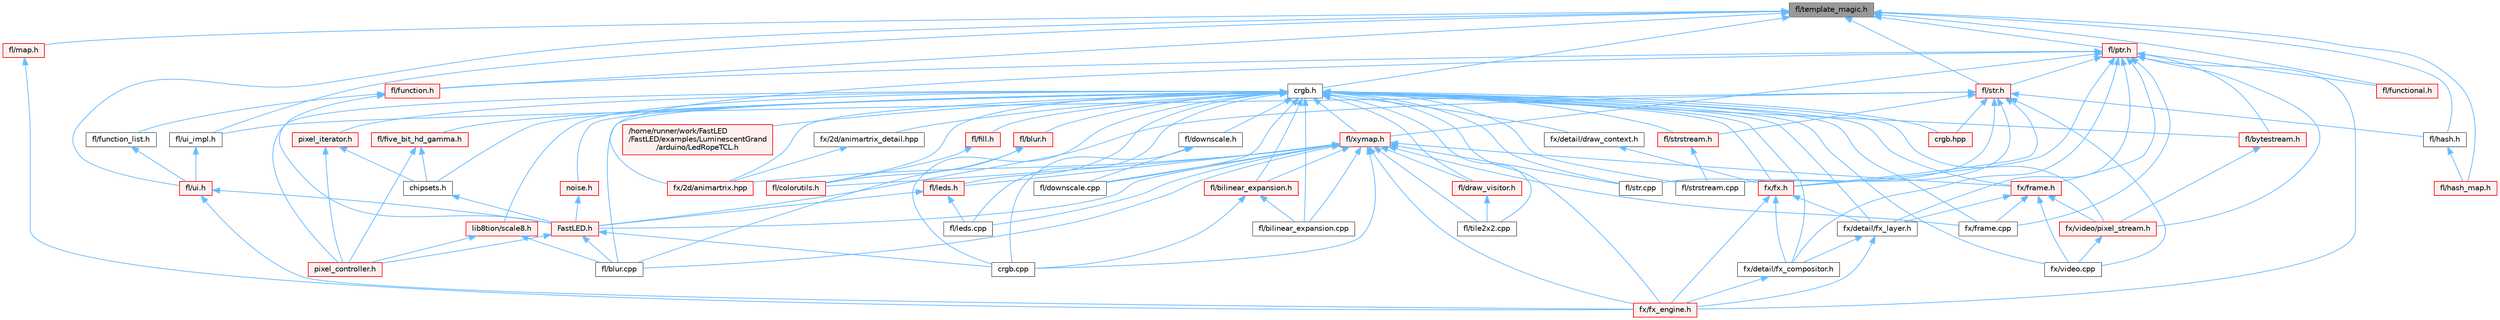 digraph "fl/template_magic.h"
{
 // INTERACTIVE_SVG=YES
 // LATEX_PDF_SIZE
  bgcolor="transparent";
  edge [fontname=Helvetica,fontsize=10,labelfontname=Helvetica,labelfontsize=10];
  node [fontname=Helvetica,fontsize=10,shape=box,height=0.2,width=0.4];
  Node1 [id="Node000001",label="fl/template_magic.h",height=0.2,width=0.4,color="gray40", fillcolor="grey60", style="filled", fontcolor="black",tooltip=" "];
  Node1 -> Node2 [id="edge1_Node000001_Node000002",dir="back",color="steelblue1",style="solid",tooltip=" "];
  Node2 [id="Node000002",label="crgb.h",height=0.2,width=0.4,color="grey40", fillcolor="white", style="filled",URL="$db/dd1/crgb_8h.html",tooltip="Defines the red, green, and blue (RGB) pixel struct."];
  Node2 -> Node3 [id="edge2_Node000002_Node000003",dir="back",color="steelblue1",style="solid",tooltip=" "];
  Node3 [id="Node000003",label="/home/runner/work/FastLED\l/FastLED/examples/LuminescentGrand\l/arduino/LedRopeTCL.h",height=0.2,width=0.4,color="red", fillcolor="#FFF0F0", style="filled",URL="$d9/d7e/_led_rope_t_c_l_8h.html",tooltip=" "];
  Node2 -> Node5 [id="edge3_Node000002_Node000005",dir="back",color="steelblue1",style="solid",tooltip=" "];
  Node5 [id="Node000005",label="chipsets.h",height=0.2,width=0.4,color="grey40", fillcolor="white", style="filled",URL="$db/d66/chipsets_8h.html",tooltip="Contains the bulk of the definitions for the various LED chipsets supported."];
  Node5 -> Node6 [id="edge4_Node000005_Node000006",dir="back",color="steelblue1",style="solid",tooltip=" "];
  Node6 [id="Node000006",label="FastLED.h",height=0.2,width=0.4,color="red", fillcolor="#FFF0F0", style="filled",URL="$db/d97/_fast_l_e_d_8h.html",tooltip="central include file for FastLED, defines the CFastLED class/object"];
  Node6 -> Node82 [id="edge5_Node000006_Node000082",dir="back",color="steelblue1",style="solid",tooltip=" "];
  Node82 [id="Node000082",label="crgb.cpp",height=0.2,width=0.4,color="grey40", fillcolor="white", style="filled",URL="$d0/de3/crgb_8cpp.html",tooltip="Utility functions for the red, green, and blue (RGB) pixel struct."];
  Node6 -> Node91 [id="edge6_Node000006_Node000091",dir="back",color="steelblue1",style="solid",tooltip=" "];
  Node91 [id="Node000091",label="fl/blur.cpp",height=0.2,width=0.4,color="grey40", fillcolor="white", style="filled",URL="$de/dc8/blur_8cpp.html",tooltip=" "];
  Node6 -> Node117 [id="edge7_Node000006_Node000117",dir="back",color="steelblue1",style="solid",tooltip=" "];
  Node117 [id="Node000117",label="pixel_controller.h",height=0.2,width=0.4,color="red", fillcolor="#FFF0F0", style="filled",URL="$d5/d4d/pixel__controller_8h.html",tooltip="Low level pixel data writing class."];
  Node2 -> Node82 [id="edge8_Node000002_Node000082",dir="back",color="steelblue1",style="solid",tooltip=" "];
  Node2 -> Node112 [id="edge9_Node000002_Node000112",dir="back",color="steelblue1",style="solid",tooltip=" "];
  Node112 [id="Node000112",label="crgb.hpp",height=0.2,width=0.4,color="red", fillcolor="#FFF0F0", style="filled",URL="$d0/d4b/crgb_8hpp.html",tooltip="Defines utility functions for the red, green, and blue (RGB) pixel struct."];
  Node2 -> Node127 [id="edge10_Node000002_Node000127",dir="back",color="steelblue1",style="solid",tooltip=" "];
  Node127 [id="Node000127",label="fl/bilinear_expansion.cpp",height=0.2,width=0.4,color="grey40", fillcolor="white", style="filled",URL="$de/d80/bilinear__expansion_8cpp.html",tooltip="Demonstrates how to mix noise generation with color palettes on a 2D LED matrix."];
  Node2 -> Node128 [id="edge11_Node000002_Node000128",dir="back",color="steelblue1",style="solid",tooltip=" "];
  Node128 [id="Node000128",label="fl/bilinear_expansion.h",height=0.2,width=0.4,color="red", fillcolor="#FFF0F0", style="filled",URL="$da/d34/bilinear__expansion_8h.html",tooltip="Demonstrates how to mix noise generation with color palettes on a 2D LED matrix."];
  Node128 -> Node82 [id="edge12_Node000128_Node000082",dir="back",color="steelblue1",style="solid",tooltip=" "];
  Node128 -> Node127 [id="edge13_Node000128_Node000127",dir="back",color="steelblue1",style="solid",tooltip=" "];
  Node2 -> Node91 [id="edge14_Node000002_Node000091",dir="back",color="steelblue1",style="solid",tooltip=" "];
  Node2 -> Node130 [id="edge15_Node000002_Node000130",dir="back",color="steelblue1",style="solid",tooltip=" "];
  Node130 [id="Node000130",label="fl/blur.h",height=0.2,width=0.4,color="red", fillcolor="#FFF0F0", style="filled",URL="$d4/df5/blur_8h.html",tooltip=" "];
  Node130 -> Node91 [id="edge16_Node000130_Node000091",dir="back",color="steelblue1",style="solid",tooltip=" "];
  Node130 -> Node131 [id="edge17_Node000130_Node000131",dir="back",color="steelblue1",style="solid",tooltip=" "];
  Node131 [id="Node000131",label="fl/colorutils.h",height=0.2,width=0.4,color="red", fillcolor="#FFF0F0", style="filled",URL="$d7/df9/fl_2colorutils_8h.html",tooltip="Utility functions for color fill, palettes, blending, and more."];
  Node2 -> Node140 [id="edge18_Node000002_Node000140",dir="back",color="steelblue1",style="solid",tooltip=" "];
  Node140 [id="Node000140",label="fl/bytestream.h",height=0.2,width=0.4,color="red", fillcolor="#FFF0F0", style="filled",URL="$dd/d2b/bytestream_8h.html",tooltip=" "];
  Node140 -> Node144 [id="edge19_Node000140_Node000144",dir="back",color="steelblue1",style="solid",tooltip=" "];
  Node144 [id="Node000144",label="fx/video/pixel_stream.h",height=0.2,width=0.4,color="red", fillcolor="#FFF0F0", style="filled",URL="$d3/dfa/pixel__stream_8h.html",tooltip=" "];
  Node144 -> Node143 [id="edge20_Node000144_Node000143",dir="back",color="steelblue1",style="solid",tooltip=" "];
  Node143 [id="Node000143",label="fx/video.cpp",height=0.2,width=0.4,color="grey40", fillcolor="white", style="filled",URL="$d0/d05/video_8cpp.html",tooltip=" "];
  Node2 -> Node131 [id="edge21_Node000002_Node000131",dir="back",color="steelblue1",style="solid",tooltip=" "];
  Node2 -> Node150 [id="edge22_Node000002_Node000150",dir="back",color="steelblue1",style="solid",tooltip=" "];
  Node150 [id="Node000150",label="fl/downscale.cpp",height=0.2,width=0.4,color="grey40", fillcolor="white", style="filled",URL="$d8/df9/downscale_8cpp.html",tooltip=" "];
  Node2 -> Node151 [id="edge23_Node000002_Node000151",dir="back",color="steelblue1",style="solid",tooltip=" "];
  Node151 [id="Node000151",label="fl/downscale.h",height=0.2,width=0.4,color="grey40", fillcolor="white", style="filled",URL="$d2/d61/downscale_8h.html",tooltip=" "];
  Node151 -> Node82 [id="edge24_Node000151_Node000082",dir="back",color="steelblue1",style="solid",tooltip=" "];
  Node151 -> Node150 [id="edge25_Node000151_Node000150",dir="back",color="steelblue1",style="solid",tooltip=" "];
  Node2 -> Node136 [id="edge26_Node000002_Node000136",dir="back",color="steelblue1",style="solid",tooltip=" "];
  Node136 [id="Node000136",label="fl/draw_visitor.h",height=0.2,width=0.4,color="red", fillcolor="#FFF0F0", style="filled",URL="$d0/d4f/draw__visitor_8h.html",tooltip=" "];
  Node136 -> Node138 [id="edge27_Node000136_Node000138",dir="back",color="steelblue1",style="solid",tooltip=" "];
  Node138 [id="Node000138",label="fl/tile2x2.cpp",height=0.2,width=0.4,color="grey40", fillcolor="white", style="filled",URL="$db/d15/tile2x2_8cpp.html",tooltip=" "];
  Node2 -> Node152 [id="edge28_Node000002_Node000152",dir="back",color="steelblue1",style="solid",tooltip=" "];
  Node152 [id="Node000152",label="fl/fill.h",height=0.2,width=0.4,color="red", fillcolor="#FFF0F0", style="filled",URL="$d2/d78/fill_8h.html",tooltip=" "];
  Node152 -> Node131 [id="edge29_Node000152_Node000131",dir="back",color="steelblue1",style="solid",tooltip=" "];
  Node2 -> Node154 [id="edge30_Node000002_Node000154",dir="back",color="steelblue1",style="solid",tooltip=" "];
  Node154 [id="Node000154",label="fl/five_bit_hd_gamma.h",height=0.2,width=0.4,color="red", fillcolor="#FFF0F0", style="filled",URL="$dc/d44/five__bit__hd__gamma_8h.html",tooltip="Declares functions for five-bit gamma correction."];
  Node154 -> Node5 [id="edge31_Node000154_Node000005",dir="back",color="steelblue1",style="solid",tooltip=" "];
  Node154 -> Node117 [id="edge32_Node000154_Node000117",dir="back",color="steelblue1",style="solid",tooltip=" "];
  Node2 -> Node155 [id="edge33_Node000002_Node000155",dir="back",color="steelblue1",style="solid",tooltip=" "];
  Node155 [id="Node000155",label="fl/leds.cpp",height=0.2,width=0.4,color="grey40", fillcolor="white", style="filled",URL="$d6/d78/leds_8cpp.html",tooltip=" "];
  Node2 -> Node156 [id="edge34_Node000002_Node000156",dir="back",color="steelblue1",style="solid",tooltip=" "];
  Node156 [id="Node000156",label="fl/leds.h",height=0.2,width=0.4,color="red", fillcolor="#FFF0F0", style="filled",URL="$da/d78/leds_8h.html",tooltip=" "];
  Node156 -> Node6 [id="edge35_Node000156_Node000006",dir="back",color="steelblue1",style="solid",tooltip=" "];
  Node156 -> Node155 [id="edge36_Node000156_Node000155",dir="back",color="steelblue1",style="solid",tooltip=" "];
  Node2 -> Node162 [id="edge37_Node000002_Node000162",dir="back",color="steelblue1",style="solid",tooltip=" "];
  Node162 [id="Node000162",label="fl/str.cpp",height=0.2,width=0.4,color="grey40", fillcolor="white", style="filled",URL="$d1/d1f/str_8cpp.html",tooltip=" "];
  Node2 -> Node163 [id="edge38_Node000002_Node000163",dir="back",color="steelblue1",style="solid",tooltip=" "];
  Node163 [id="Node000163",label="fl/strstream.cpp",height=0.2,width=0.4,color="grey40", fillcolor="white", style="filled",URL="$d3/d80/strstream_8cpp.html",tooltip=" "];
  Node2 -> Node164 [id="edge39_Node000002_Node000164",dir="back",color="steelblue1",style="solid",tooltip=" "];
  Node164 [id="Node000164",label="fl/strstream.h",height=0.2,width=0.4,color="red", fillcolor="#FFF0F0", style="filled",URL="$d8/d00/strstream_8h.html",tooltip=" "];
  Node164 -> Node163 [id="edge40_Node000164_Node000163",dir="back",color="steelblue1",style="solid",tooltip=" "];
  Node2 -> Node138 [id="edge41_Node000002_Node000138",dir="back",color="steelblue1",style="solid",tooltip=" "];
  Node2 -> Node200 [id="edge42_Node000002_Node000200",dir="back",color="steelblue1",style="solid",tooltip=" "];
  Node200 [id="Node000200",label="fl/xymap.h",height=0.2,width=0.4,color="red", fillcolor="#FFF0F0", style="filled",URL="$da/d61/xymap_8h.html",tooltip=" "];
  Node200 -> Node6 [id="edge43_Node000200_Node000006",dir="back",color="steelblue1",style="solid",tooltip=" "];
  Node200 -> Node82 [id="edge44_Node000200_Node000082",dir="back",color="steelblue1",style="solid",tooltip=" "];
  Node200 -> Node127 [id="edge45_Node000200_Node000127",dir="back",color="steelblue1",style="solid",tooltip=" "];
  Node200 -> Node128 [id="edge46_Node000200_Node000128",dir="back",color="steelblue1",style="solid",tooltip=" "];
  Node200 -> Node91 [id="edge47_Node000200_Node000091",dir="back",color="steelblue1",style="solid",tooltip=" "];
  Node200 -> Node131 [id="edge48_Node000200_Node000131",dir="back",color="steelblue1",style="solid",tooltip=" "];
  Node200 -> Node150 [id="edge49_Node000200_Node000150",dir="back",color="steelblue1",style="solid",tooltip=" "];
  Node200 -> Node136 [id="edge50_Node000200_Node000136",dir="back",color="steelblue1",style="solid",tooltip=" "];
  Node200 -> Node155 [id="edge51_Node000200_Node000155",dir="back",color="steelblue1",style="solid",tooltip=" "];
  Node200 -> Node156 [id="edge52_Node000200_Node000156",dir="back",color="steelblue1",style="solid",tooltip=" "];
  Node200 -> Node162 [id="edge53_Node000200_Node000162",dir="back",color="steelblue1",style="solid",tooltip=" "];
  Node200 -> Node138 [id="edge54_Node000200_Node000138",dir="back",color="steelblue1",style="solid",tooltip=" "];
  Node200 -> Node199 [id="edge55_Node000200_Node000199",dir="back",color="steelblue1",style="solid",tooltip=" "];
  Node199 [id="Node000199",label="fx/2d/animartrix.hpp",height=0.2,width=0.4,color="red", fillcolor="#FFF0F0", style="filled",URL="$d3/dc3/animartrix_8hpp.html",tooltip=" "];
  Node200 -> Node197 [id="edge56_Node000200_Node000197",dir="back",color="steelblue1",style="solid",tooltip=" "];
  Node197 [id="Node000197",label="fx/frame.cpp",height=0.2,width=0.4,color="grey40", fillcolor="white", style="filled",URL="$da/d14/frame_8cpp.html",tooltip=" "];
  Node200 -> Node208 [id="edge57_Node000200_Node000208",dir="back",color="steelblue1",style="solid",tooltip=" "];
  Node208 [id="Node000208",label="fx/frame.h",height=0.2,width=0.4,color="red", fillcolor="#FFF0F0", style="filled",URL="$df/d7d/frame_8h.html",tooltip=" "];
  Node208 -> Node195 [id="edge58_Node000208_Node000195",dir="back",color="steelblue1",style="solid",tooltip=" "];
  Node195 [id="Node000195",label="fx/detail/fx_layer.h",height=0.2,width=0.4,color="grey40", fillcolor="white", style="filled",URL="$d7/d2f/fx__layer_8h.html",tooltip=" "];
  Node195 -> Node196 [id="edge59_Node000195_Node000196",dir="back",color="steelblue1",style="solid",tooltip=" "];
  Node196 [id="Node000196",label="fx/detail/fx_compositor.h",height=0.2,width=0.4,color="grey40", fillcolor="white", style="filled",URL="$d5/d6b/fx__compositor_8h.html",tooltip=" "];
  Node196 -> Node186 [id="edge60_Node000196_Node000186",dir="back",color="steelblue1",style="solid",tooltip=" "];
  Node186 [id="Node000186",label="fx/fx_engine.h",height=0.2,width=0.4,color="red", fillcolor="#FFF0F0", style="filled",URL="$d9/d3c/fx__engine_8h.html",tooltip=" "];
  Node195 -> Node186 [id="edge61_Node000195_Node000186",dir="back",color="steelblue1",style="solid",tooltip=" "];
  Node208 -> Node197 [id="edge62_Node000208_Node000197",dir="back",color="steelblue1",style="solid",tooltip=" "];
  Node208 -> Node143 [id="edge63_Node000208_Node000143",dir="back",color="steelblue1",style="solid",tooltip=" "];
  Node208 -> Node144 [id="edge64_Node000208_Node000144",dir="back",color="steelblue1",style="solid",tooltip=" "];
  Node200 -> Node186 [id="edge65_Node000200_Node000186",dir="back",color="steelblue1",style="solid",tooltip=" "];
  Node2 -> Node199 [id="edge66_Node000002_Node000199",dir="back",color="steelblue1",style="solid",tooltip=" "];
  Node2 -> Node210 [id="edge67_Node000002_Node000210",dir="back",color="steelblue1",style="solid",tooltip=" "];
  Node210 [id="Node000210",label="fx/2d/animartrix_detail.hpp",height=0.2,width=0.4,color="grey40", fillcolor="white", style="filled",URL="$d3/d3b/animartrix__detail_8hpp.html",tooltip=" "];
  Node210 -> Node199 [id="edge68_Node000210_Node000199",dir="back",color="steelblue1",style="solid",tooltip=" "];
  Node2 -> Node211 [id="edge69_Node000002_Node000211",dir="back",color="steelblue1",style="solid",tooltip=" "];
  Node211 [id="Node000211",label="fx/detail/draw_context.h",height=0.2,width=0.4,color="grey40", fillcolor="white", style="filled",URL="$db/ded/draw__context_8h.html",tooltip=" "];
  Node211 -> Node212 [id="edge70_Node000211_Node000212",dir="back",color="steelblue1",style="solid",tooltip=" "];
  Node212 [id="Node000212",label="fx/fx.h",height=0.2,width=0.4,color="red", fillcolor="#FFF0F0", style="filled",URL="$d2/d0c/fx_8h.html",tooltip=" "];
  Node212 -> Node196 [id="edge71_Node000212_Node000196",dir="back",color="steelblue1",style="solid",tooltip=" "];
  Node212 -> Node195 [id="edge72_Node000212_Node000195",dir="back",color="steelblue1",style="solid",tooltip=" "];
  Node212 -> Node186 [id="edge73_Node000212_Node000186",dir="back",color="steelblue1",style="solid",tooltip=" "];
  Node2 -> Node196 [id="edge74_Node000002_Node000196",dir="back",color="steelblue1",style="solid",tooltip=" "];
  Node2 -> Node195 [id="edge75_Node000002_Node000195",dir="back",color="steelblue1",style="solid",tooltip=" "];
  Node2 -> Node197 [id="edge76_Node000002_Node000197",dir="back",color="steelblue1",style="solid",tooltip=" "];
  Node2 -> Node208 [id="edge77_Node000002_Node000208",dir="back",color="steelblue1",style="solid",tooltip=" "];
  Node2 -> Node212 [id="edge78_Node000002_Node000212",dir="back",color="steelblue1",style="solid",tooltip=" "];
  Node2 -> Node186 [id="edge79_Node000002_Node000186",dir="back",color="steelblue1",style="solid",tooltip=" "];
  Node2 -> Node143 [id="edge80_Node000002_Node000143",dir="back",color="steelblue1",style="solid",tooltip=" "];
  Node2 -> Node144 [id="edge81_Node000002_Node000144",dir="back",color="steelblue1",style="solid",tooltip=" "];
  Node2 -> Node216 [id="edge82_Node000002_Node000216",dir="back",color="steelblue1",style="solid",tooltip=" "];
  Node216 [id="Node000216",label="lib8tion/scale8.h",height=0.2,width=0.4,color="red", fillcolor="#FFF0F0", style="filled",URL="$db/d91/scale8_8h.html",tooltip="Fast, efficient 8-bit scaling functions specifically designed for high-performance LED programming."];
  Node216 -> Node91 [id="edge83_Node000216_Node000091",dir="back",color="steelblue1",style="solid",tooltip=" "];
  Node216 -> Node117 [id="edge84_Node000216_Node000117",dir="back",color="steelblue1",style="solid",tooltip=" "];
  Node2 -> Node218 [id="edge85_Node000002_Node000218",dir="back",color="steelblue1",style="solid",tooltip=" "];
  Node218 [id="Node000218",label="noise.h",height=0.2,width=0.4,color="red", fillcolor="#FFF0F0", style="filled",URL="$d1/d31/noise_8h.html",tooltip="Functions to generate and fill arrays with noise."];
  Node218 -> Node6 [id="edge86_Node000218_Node000006",dir="back",color="steelblue1",style="solid",tooltip=" "];
  Node2 -> Node117 [id="edge87_Node000002_Node000117",dir="back",color="steelblue1",style="solid",tooltip=" "];
  Node2 -> Node220 [id="edge88_Node000002_Node000220",dir="back",color="steelblue1",style="solid",tooltip=" "];
  Node220 [id="Node000220",label="pixel_iterator.h",height=0.2,width=0.4,color="red", fillcolor="#FFF0F0", style="filled",URL="$d8/d6c/pixel__iterator_8h.html",tooltip="Non-templated low level pixel data writing class."];
  Node220 -> Node5 [id="edge89_Node000220_Node000005",dir="back",color="steelblue1",style="solid",tooltip=" "];
  Node220 -> Node117 [id="edge90_Node000220_Node000117",dir="back",color="steelblue1",style="solid",tooltip=" "];
  Node1 -> Node221 [id="edge91_Node000001_Node000221",dir="back",color="steelblue1",style="solid",tooltip=" "];
  Node221 [id="Node000221",label="fl/function.h",height=0.2,width=0.4,color="red", fillcolor="#FFF0F0", style="filled",URL="$dd/d67/function_8h.html",tooltip=" "];
  Node221 -> Node6 [id="edge92_Node000221_Node000006",dir="back",color="steelblue1",style="solid",tooltip=" "];
  Node221 -> Node222 [id="edge93_Node000221_Node000222",dir="back",color="steelblue1",style="solid",tooltip=" "];
  Node222 [id="Node000222",label="fl/function_list.h",height=0.2,width=0.4,color="grey40", fillcolor="white", style="filled",URL="$d0/d64/function__list_8h.html",tooltip=" "];
  Node222 -> Node184 [id="edge94_Node000222_Node000184",dir="back",color="steelblue1",style="solid",tooltip=" "];
  Node184 [id="Node000184",label="fl/ui.h",height=0.2,width=0.4,color="red", fillcolor="#FFF0F0", style="filled",URL="$d9/d3b/ui_8h.html",tooltip=" "];
  Node184 -> Node6 [id="edge95_Node000184_Node000006",dir="back",color="steelblue1",style="solid",tooltip=" "];
  Node184 -> Node186 [id="edge96_Node000184_Node000186",dir="back",color="steelblue1",style="solid",tooltip=" "];
  Node1 -> Node223 [id="edge97_Node000001_Node000223",dir="back",color="steelblue1",style="solid",tooltip=" "];
  Node223 [id="Node000223",label="fl/functional.h",height=0.2,width=0.4,color="red", fillcolor="#FFF0F0", style="filled",URL="$d8/dea/functional_8h.html",tooltip=" "];
  Node1 -> Node238 [id="edge98_Node000001_Node000238",dir="back",color="steelblue1",style="solid",tooltip=" "];
  Node238 [id="Node000238",label="fl/hash.h",height=0.2,width=0.4,color="grey40", fillcolor="white", style="filled",URL="$db/dfb/hash_8h.html",tooltip=" "];
  Node238 -> Node171 [id="edge99_Node000238_Node000171",dir="back",color="steelblue1",style="solid",tooltip=" "];
  Node171 [id="Node000171",label="fl/hash_map.h",height=0.2,width=0.4,color="red", fillcolor="#FFF0F0", style="filled",URL="$d6/d13/hash__map_8h.html",tooltip=" "];
  Node1 -> Node171 [id="edge100_Node000001_Node000171",dir="back",color="steelblue1",style="solid",tooltip=" "];
  Node1 -> Node232 [id="edge101_Node000001_Node000232",dir="back",color="steelblue1",style="solid",tooltip=" "];
  Node232 [id="Node000232",label="fl/map.h",height=0.2,width=0.4,color="red", fillcolor="#FFF0F0", style="filled",URL="$dc/db7/map_8h.html",tooltip=" "];
  Node232 -> Node186 [id="edge102_Node000232_Node000186",dir="back",color="steelblue1",style="solid",tooltip=" "];
  Node1 -> Node260 [id="edge103_Node000001_Node000260",dir="back",color="steelblue1",style="solid",tooltip=" "];
  Node260 [id="Node000260",label="fl/ptr.h",height=0.2,width=0.4,color="red", fillcolor="#FFF0F0", style="filled",URL="$dd/d98/ptr_8h.html",tooltip=" "];
  Node260 -> Node140 [id="edge104_Node000260_Node000140",dir="back",color="steelblue1",style="solid",tooltip=" "];
  Node260 -> Node221 [id="edge105_Node000260_Node000221",dir="back",color="steelblue1",style="solid",tooltip=" "];
  Node260 -> Node223 [id="edge106_Node000260_Node000223",dir="back",color="steelblue1",style="solid",tooltip=" "];
  Node260 -> Node237 [id="edge107_Node000260_Node000237",dir="back",color="steelblue1",style="solid",tooltip=" "];
  Node237 [id="Node000237",label="fl/str.h",height=0.2,width=0.4,color="red", fillcolor="#FFF0F0", style="filled",URL="$d1/d93/str_8h.html",tooltip=" "];
  Node237 -> Node6 [id="edge108_Node000237_Node000006",dir="back",color="steelblue1",style="solid",tooltip=" "];
  Node237 -> Node112 [id="edge109_Node000237_Node000112",dir="back",color="steelblue1",style="solid",tooltip=" "];
  Node237 -> Node238 [id="edge110_Node000237_Node000238",dir="back",color="steelblue1",style="solid",tooltip=" "];
  Node237 -> Node162 [id="edge111_Node000237_Node000162",dir="back",color="steelblue1",style="solid",tooltip=" "];
  Node237 -> Node163 [id="edge112_Node000237_Node000163",dir="back",color="steelblue1",style="solid",tooltip=" "];
  Node237 -> Node164 [id="edge113_Node000237_Node000164",dir="back",color="steelblue1",style="solid",tooltip=" "];
  Node237 -> Node183 [id="edge114_Node000237_Node000183",dir="back",color="steelblue1",style="solid",tooltip=" "];
  Node183 [id="Node000183",label="fl/ui_impl.h",height=0.2,width=0.4,color="grey40", fillcolor="white", style="filled",URL="$d6/dc0/ui__impl_8h.html",tooltip=" "];
  Node183 -> Node184 [id="edge115_Node000183_Node000184",dir="back",color="steelblue1",style="solid",tooltip=" "];
  Node237 -> Node212 [id="edge116_Node000237_Node000212",dir="back",color="steelblue1",style="solid",tooltip=" "];
  Node237 -> Node143 [id="edge117_Node000237_Node000143",dir="back",color="steelblue1",style="solid",tooltip=" "];
  Node260 -> Node200 [id="edge118_Node000260_Node000200",dir="back",color="steelblue1",style="solid",tooltip=" "];
  Node260 -> Node199 [id="edge119_Node000260_Node000199",dir="back",color="steelblue1",style="solid",tooltip=" "];
  Node260 -> Node196 [id="edge120_Node000260_Node000196",dir="back",color="steelblue1",style="solid",tooltip=" "];
  Node260 -> Node195 [id="edge121_Node000260_Node000195",dir="back",color="steelblue1",style="solid",tooltip=" "];
  Node260 -> Node197 [id="edge122_Node000260_Node000197",dir="back",color="steelblue1",style="solid",tooltip=" "];
  Node260 -> Node208 [id="edge123_Node000260_Node000208",dir="back",color="steelblue1",style="solid",tooltip=" "];
  Node260 -> Node212 [id="edge124_Node000260_Node000212",dir="back",color="steelblue1",style="solid",tooltip=" "];
  Node260 -> Node186 [id="edge125_Node000260_Node000186",dir="back",color="steelblue1",style="solid",tooltip=" "];
  Node260 -> Node144 [id="edge126_Node000260_Node000144",dir="back",color="steelblue1",style="solid",tooltip=" "];
  Node1 -> Node237 [id="edge127_Node000001_Node000237",dir="back",color="steelblue1",style="solid",tooltip=" "];
  Node1 -> Node184 [id="edge128_Node000001_Node000184",dir="back",color="steelblue1",style="solid",tooltip=" "];
  Node1 -> Node183 [id="edge129_Node000001_Node000183",dir="back",color="steelblue1",style="solid",tooltip=" "];
}
